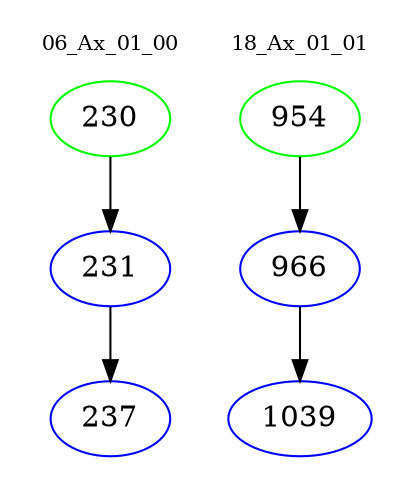 digraph{
subgraph cluster_0 {
color = white
label = "06_Ax_01_00";
fontsize=10;
T0_230 [label="230", color="green"]
T0_230 -> T0_231 [color="black"]
T0_231 [label="231", color="blue"]
T0_231 -> T0_237 [color="black"]
T0_237 [label="237", color="blue"]
}
subgraph cluster_1 {
color = white
label = "18_Ax_01_01";
fontsize=10;
T1_954 [label="954", color="green"]
T1_954 -> T1_966 [color="black"]
T1_966 [label="966", color="blue"]
T1_966 -> T1_1039 [color="black"]
T1_1039 [label="1039", color="blue"]
}
}
